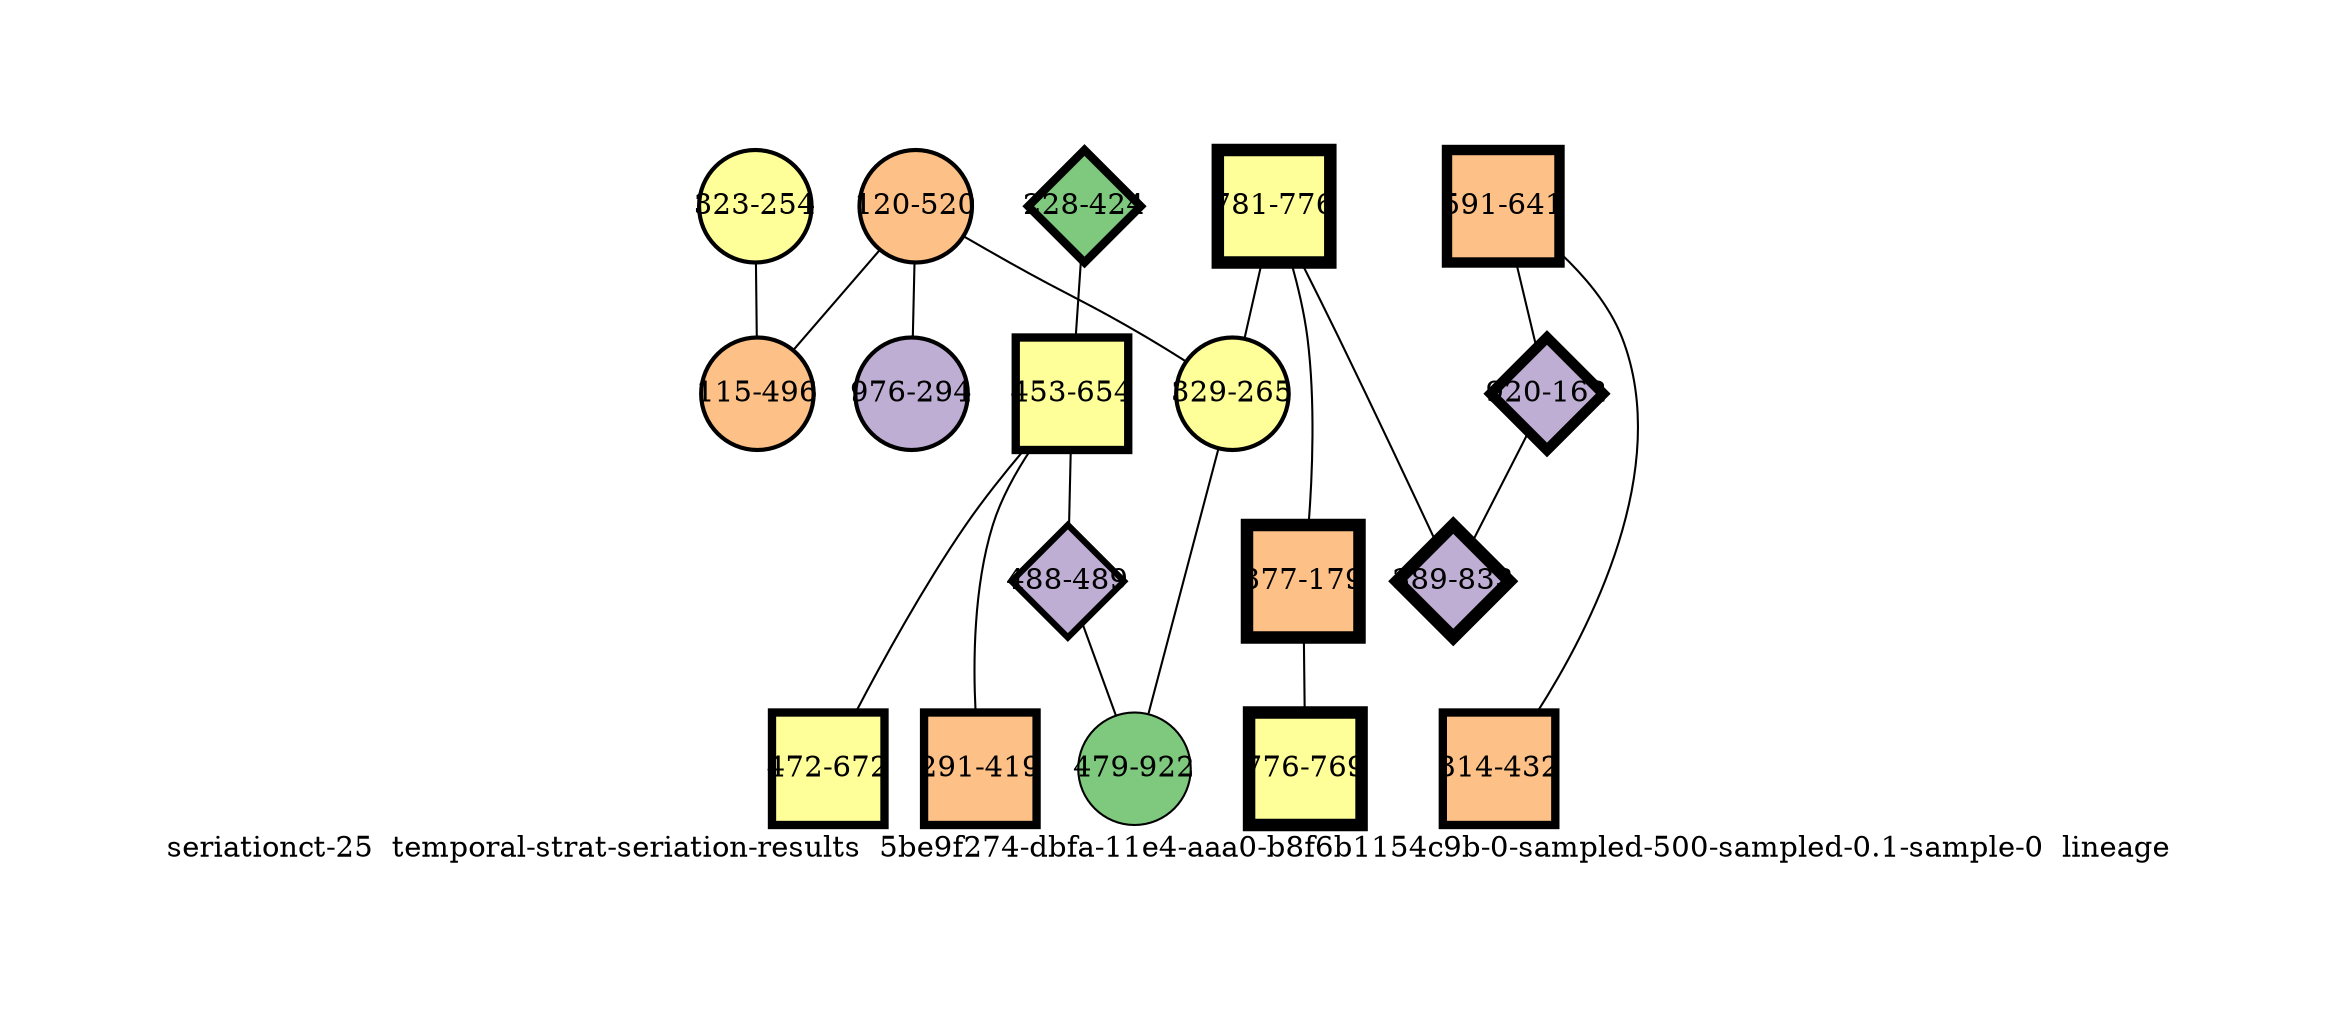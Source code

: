 strict graph "seriationct-25  temporal-strat-seriation-results  5be9f274-dbfa-11e4-aaa0-b8f6b1154c9b-0-sampled-500-sampled-0.1-sample-0  lineage" {
labelloc=b;
ratio=auto;
pad="1.0";
label="seriationct-25  temporal-strat-seriation-results  5be9f274-dbfa-11e4-aaa0-b8f6b1154c9b-0-sampled-500-sampled-0.1-sample-0  lineage";
node [width="0.75", style=filled, fixedsize=true, height="0.75", shape=circle, label=""];
0 [xCoordinate="776.0", appears_in_slice=6, yCoordinate="781.0", colorscheme=accent6, lineage_id=1, short_label="781-776", label="781-776", shape=square, cluster_id=3, fillcolor=4, size="500.0", id=1, penwidth="6.0"];
1 [xCoordinate="424.0", appears_in_slice=4, yCoordinate="228.0", colorscheme=accent6, lineage_id=2, short_label="228-424", label="228-424", shape=diamond, cluster_id=0, fillcolor=1, size="500.0", id=0, penwidth="4.0"];
2 [xCoordinate="641.0", appears_in_slice=5, yCoordinate="591.0", colorscheme=accent6, lineage_id=1, short_label="591-641", label="591-641", shape=square, cluster_id=2, fillcolor=3, size="500.0", id=2, penwidth="5.0"];
3 [xCoordinate="654.0", appears_in_slice=4, yCoordinate="453.0", colorscheme=accent6, lineage_id=1, short_label="453-654", label="453-654", shape=square, cluster_id=3, fillcolor=4, size="500.0", id=6, penwidth="4.0"];
4 [xCoordinate="672.0", appears_in_slice=4, yCoordinate="472.0", colorscheme=accent6, lineage_id=1, short_label="472-672", label="472-672", shape=square, cluster_id=3, fillcolor=4, size="500.0", id=4, penwidth="4.0"];
5 [xCoordinate="520.0", appears_in_slice=2, yCoordinate="120.0", colorscheme=accent6, lineage_id=0, short_label="120-520", label="120-520", shape=circle, cluster_id=2, fillcolor=3, size="500.0", id=16, penwidth="2.0"];
6 [xCoordinate="265.0", appears_in_slice=2, yCoordinate="329.0", colorscheme=accent6, lineage_id=0, short_label="329-265", label="329-265", shape=circle, cluster_id=3, fillcolor=4, size="500.0", id=3, penwidth="2.0"];
7 [xCoordinate="179.0", appears_in_slice=6, yCoordinate="377.0", colorscheme=accent6, lineage_id=1, short_label="377-179", label="377-179", shape=square, cluster_id=2, fillcolor=3, size="500.0", id=7, penwidth="6.0"];
8 [xCoordinate="254.0", appears_in_slice=2, yCoordinate="323.0", colorscheme=accent6, lineage_id=0, short_label="323-254", label="323-254", shape=circle, cluster_id=3, fillcolor=4, size="500.0", id=8, penwidth="2.0"];
9 [xCoordinate="162.0", appears_in_slice=5, yCoordinate="920.0", colorscheme=accent6, lineage_id=2, short_label="920-162", label="920-162", shape=diamond, cluster_id=1, fillcolor=2, size="500.0", id=9, penwidth="5.0"];
10 [xCoordinate="294.0", appears_in_slice=2, yCoordinate="976.0", colorscheme=accent6, lineage_id=0, short_label="976-294", label="976-294", shape=circle, cluster_id=1, fillcolor=2, size="500.0", id=10, penwidth="2.0"];
11 [xCoordinate="496.0", appears_in_slice=2, yCoordinate="115.0", colorscheme=accent6, lineage_id=0, short_label="115-496", label="115-496", shape=circle, cluster_id=2, fillcolor=3, size="500.0", id=11, penwidth="2.0"];
12 [xCoordinate="432.0", appears_in_slice=4, yCoordinate="314.0", colorscheme=accent6, lineage_id=1, short_label="314-432", label="314-432", shape=square, cluster_id=2, fillcolor=3, size="500.0", id=12, penwidth="4.0"];
13 [xCoordinate="489.0", appears_in_slice=3, yCoordinate="488.0", colorscheme=accent6, lineage_id=2, short_label="488-489", label="488-489", shape=diamond, cluster_id=1, fillcolor=2, size="500.0", id=13, penwidth="3.0"];
14 [xCoordinate="922.0", appears_in_slice=1, yCoordinate="479.0", colorscheme=accent6, lineage_id=0, short_label="479-922", label="479-922", shape=circle, cluster_id=0, fillcolor=1, size="500.0", id=14, penwidth="1.0"];
15 [xCoordinate="419.0", appears_in_slice=4, yCoordinate="291.0", colorscheme=accent6, lineage_id=1, short_label="291-419", label="291-419", shape=square, cluster_id=2, fillcolor=3, size="500.0", id=15, penwidth="4.0"];
16 [xCoordinate="769.0", appears_in_slice=6, yCoordinate="776.0", colorscheme=accent6, lineage_id=1, short_label="776-769", label="776-769", shape=square, cluster_id=3, fillcolor=4, size="500.0", id=5, penwidth="6.0"];
17 [xCoordinate="833.0", appears_in_slice=6, yCoordinate="389.0", colorscheme=accent6, lineage_id=2, short_label="389-833", label="389-833", shape=diamond, cluster_id=1, fillcolor=2, size="500.0", id=17, penwidth="6.0"];
0 -- 17  [inverseweight="3.78853113935", weight="0.263954541541"];
0 -- 6  [inverseweight="1.38641992214", weight="0.721282191656"];
0 -- 7  [inverseweight="1.51600093638", weight="0.65963019943"];
1 -- 3  [inverseweight="41.6666666667", weight="0.024"];
2 -- 9  [inverseweight="2.95676875422", weight="0.338207037183"];
2 -- 12  [inverseweight="4.40225453163", weight="0.227156333832"];
3 -- 4  [inverseweight="14.3502894483", weight="0.0696850055607"];
3 -- 13  [inverseweight="2.76179875095", weight="0.362082863444"];
3 -- 15  [inverseweight="13.4110445196", weight="0.0745654075292"];
5 -- 10  [inverseweight="3.9642607557", weight="0.252253840407"];
5 -- 11  [inverseweight="1.85083658212", weight="0.540296215052"];
5 -- 6  [inverseweight="3.64934339622", weight="0.274021896935"];
6 -- 14  [inverseweight="1.66854019139", weight="0.599326288427"];
7 -- 16  [inverseweight="11.1580460669", weight="0.0896214260096"];
8 -- 11  [inverseweight="46.0287308949", weight="0.0217255609824"];
9 -- 17  [inverseweight="4.51275300895", weight="0.221594223751"];
13 -- 14  [inverseweight="1.51994642101", weight="0.657917928012"];
}
